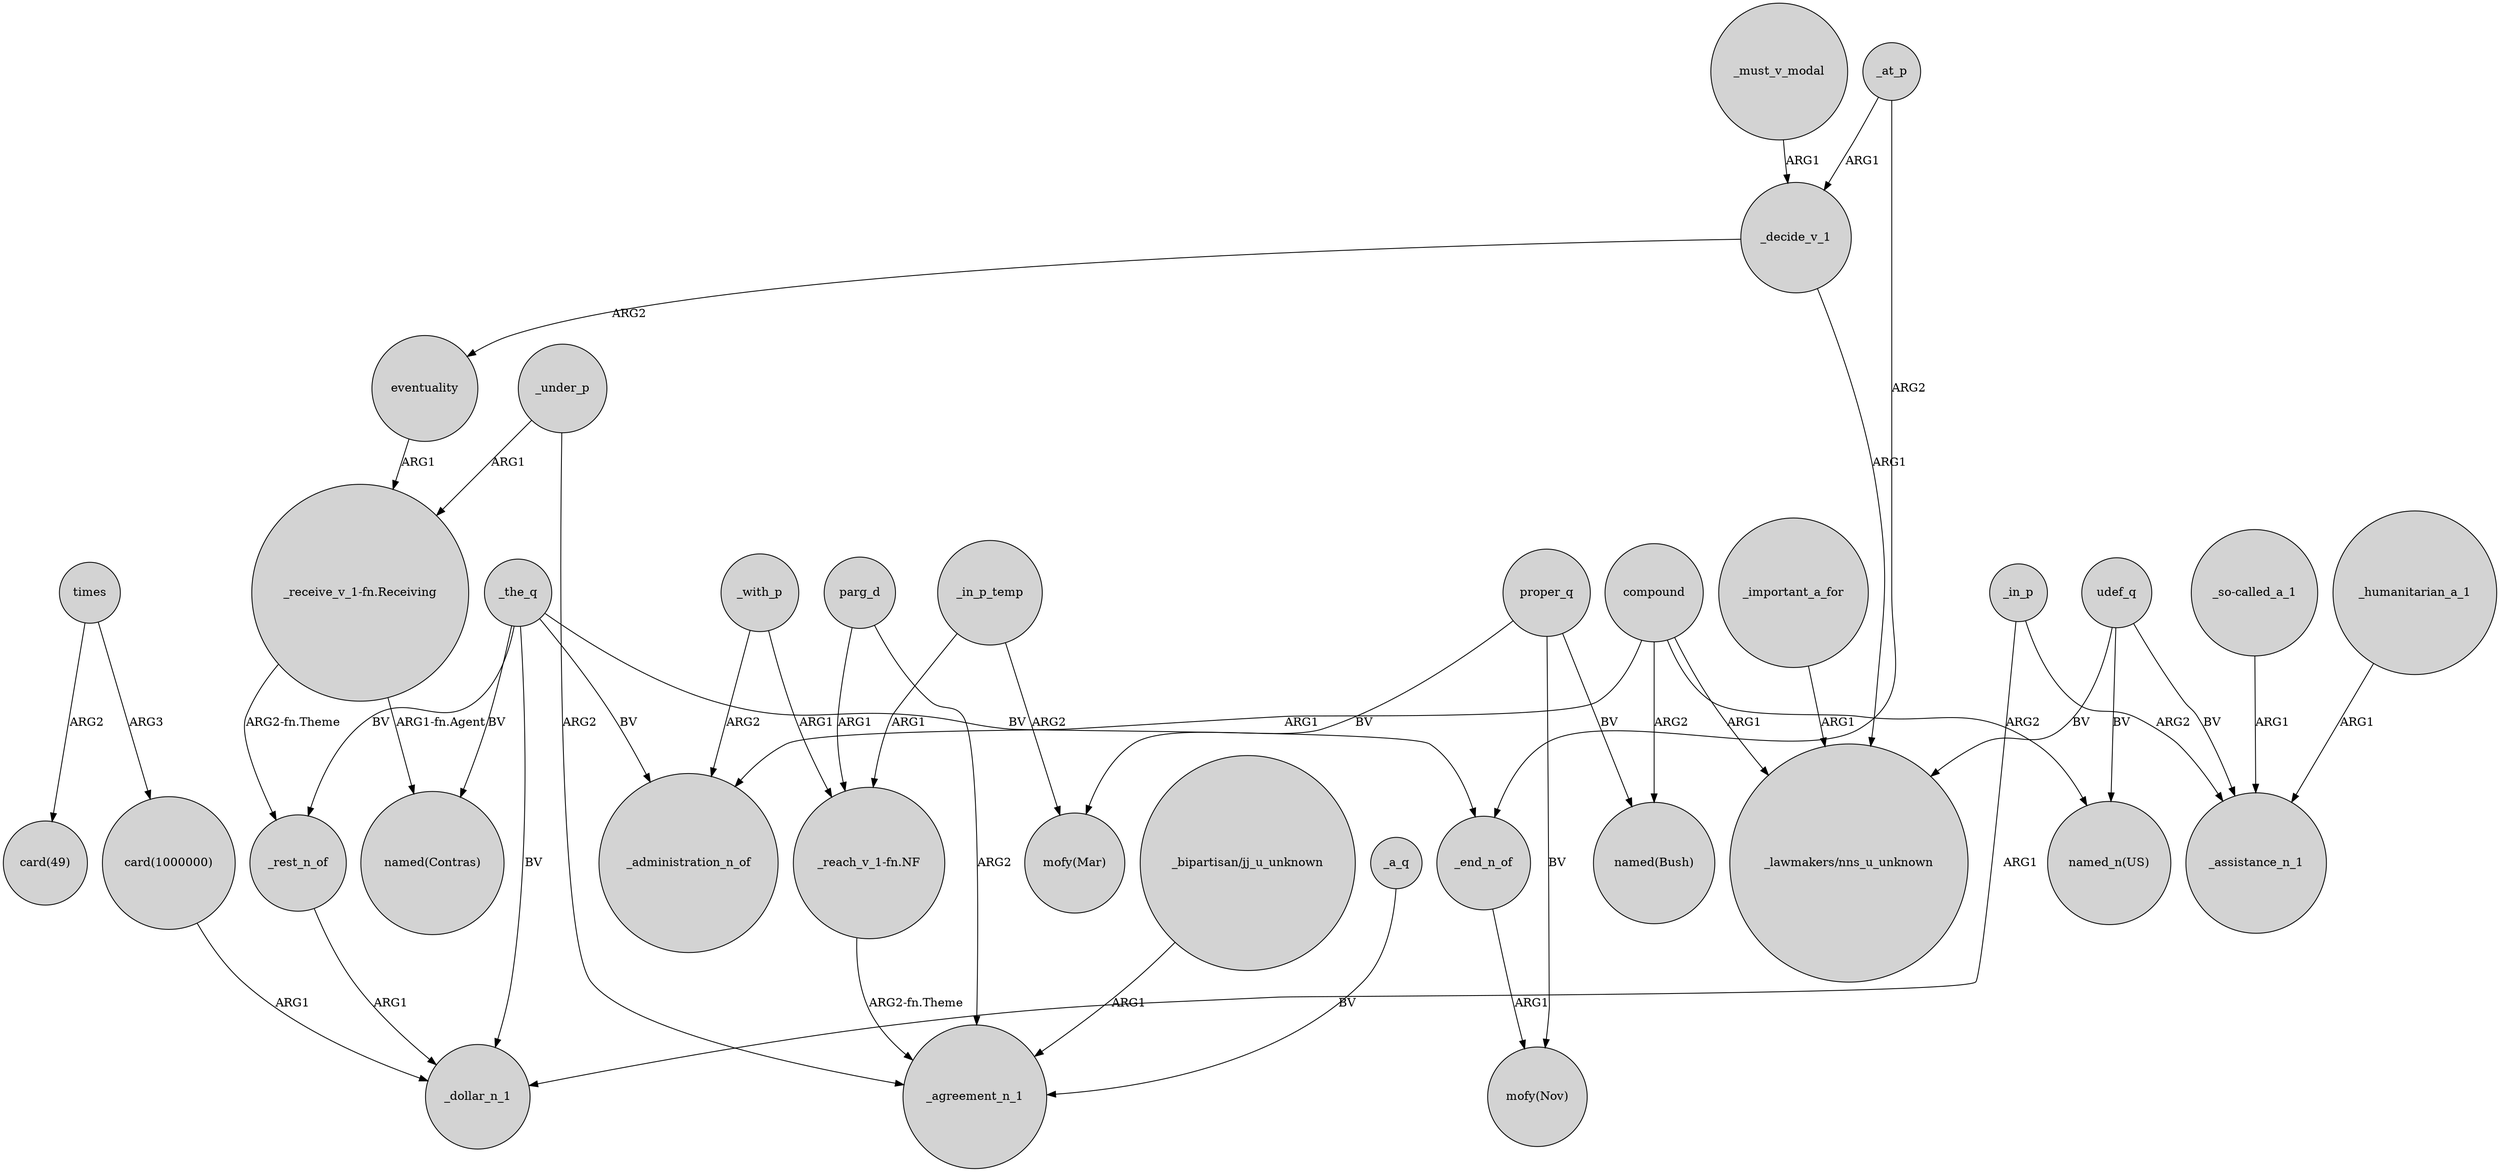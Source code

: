 digraph {
	node [shape=circle style=filled]
	"card(1000000)" -> _dollar_n_1 [label=ARG1]
	_with_p -> _administration_n_of [label=ARG2]
	udef_q -> "named_n(US)" [label=BV]
	compound -> "_lawmakers/nns_u_unknown" [label=ARG1]
	_under_p -> _agreement_n_1 [label=ARG2]
	compound -> "named(Bush)" [label=ARG2]
	_the_q -> _end_n_of [label=BV]
	_at_p -> _end_n_of [label=ARG2]
	udef_q -> "_lawmakers/nns_u_unknown" [label=BV]
	_in_p_temp -> "_reach_v_1-fn.NF" [label=ARG1]
	compound -> _administration_n_of [label=ARG1]
	_the_q -> _dollar_n_1 [label=BV]
	"_so-called_a_1" -> _assistance_n_1 [label=ARG1]
	_humanitarian_a_1 -> _assistance_n_1 [label=ARG1]
	_in_p_temp -> "mofy(Mar)" [label=ARG2]
	"_receive_v_1-fn.Receiving" -> _rest_n_of [label="ARG2-fn.Theme"]
	times -> "card(49)" [label=ARG2]
	_decide_v_1 -> "_lawmakers/nns_u_unknown" [label=ARG1]
	proper_q -> "mofy(Nov)" [label=BV]
	_in_p -> _assistance_n_1 [label=ARG2]
	compound -> "named_n(US)" [label=ARG2]
	_under_p -> "_receive_v_1-fn.Receiving" [label=ARG1]
	_the_q -> _rest_n_of [label=BV]
	parg_d -> "_reach_v_1-fn.NF" [label=ARG1]
	udef_q -> _assistance_n_1 [label=BV]
	_rest_n_of -> _dollar_n_1 [label=ARG1]
	_important_a_for -> "_lawmakers/nns_u_unknown" [label=ARG1]
	"_bipartisan/jj_u_unknown" -> _agreement_n_1 [label=ARG1]
	_end_n_of -> "mofy(Nov)" [label=ARG1]
	times -> "card(1000000)" [label=ARG3]
	_a_q -> _agreement_n_1 [label=BV]
	proper_q -> "named(Bush)" [label=BV]
	proper_q -> "mofy(Mar)" [label=BV]
	"_receive_v_1-fn.Receiving" -> "named(Contras)" [label="ARG1-fn.Agent"]
	_decide_v_1 -> eventuality [label=ARG2]
	eventuality -> "_receive_v_1-fn.Receiving" [label=ARG1]
	_must_v_modal -> _decide_v_1 [label=ARG1]
	_in_p -> _dollar_n_1 [label=ARG1]
	_with_p -> "_reach_v_1-fn.NF" [label=ARG1]
	parg_d -> _agreement_n_1 [label=ARG2]
	_at_p -> _decide_v_1 [label=ARG1]
	_the_q -> _administration_n_of [label=BV]
	_the_q -> "named(Contras)" [label=BV]
	"_reach_v_1-fn.NF" -> _agreement_n_1 [label="ARG2-fn.Theme"]
}
